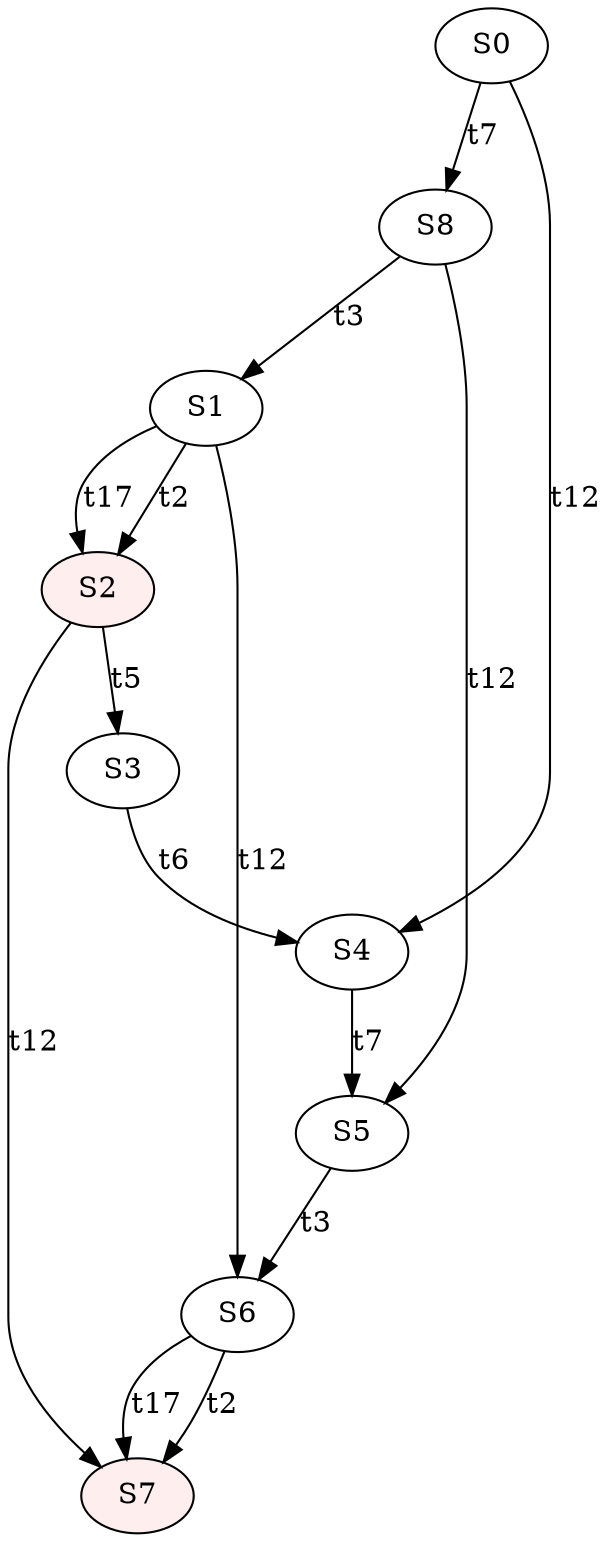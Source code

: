 digraph "SCdebug/12" {
node [fillcolor="#FFFFFF"]; S0 ;
node [fillcolor="#FFFFFF"]; S6 ;
node [fillcolor="#FFFFFF"]; S1 ;
node [style=filled fillcolor="#FFEEEE"]; S7 ;
node [fillcolor="#FFFFFF"]; S5 ;
node [fillcolor="#FFFFFF"]; S3 ;
node [style=filled fillcolor="#FFEEEE"]; S2 ;
node [fillcolor="#FFFFFF"]; S8 ;
node [fillcolor="#FFFFFF"]; S4 ;
S0 -> S4 [label=t12]
S0 -> S8 [label=t7]
S6 -> S7 [label=t2]
S6 -> S7 [label=t17]
S1 -> S2 [label=t2]
S1 -> S2 [label=t17]
S1 -> S6 [label=t12]
S5 -> S6 [label=t3]
S3 -> S4 [label=t6]
S2 -> S7 [label=t12]
S2 -> S3 [label=t5]
S8 -> S5 [label=t12]
S8 -> S1 [label=t3]
S4 -> S5 [label=t7]
}